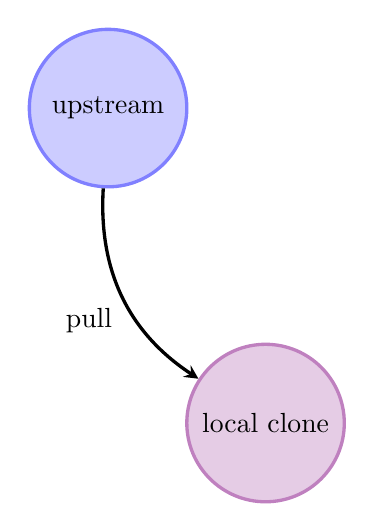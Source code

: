 \begin{tikzpicture}[%
    repo/.style={circle,draw=blue!50,fill=blue!20,very thick,
            minimum size=2cm},
    very thick,>=stealth
]
    \node (upstream) at (0,0) [repo] {upstream};
    \node (clone) at (2,-4) [repo,draw=violet!50,fill=violet!20] {local clone};

    \draw [->] (upstream) to [bend right=30] node [auto,swap] {pull} (clone);
\end{tikzpicture}

% vim:syntax=tex
